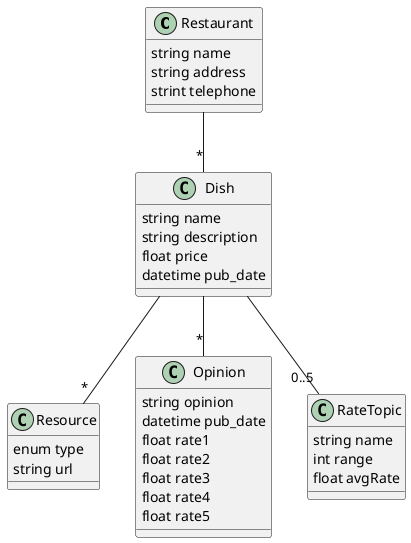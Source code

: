 @startuml

'Class definitions:

class Restaurant{
    string name
    string address
    strint telephone
}

class Dish{
    string name
    string description
    float price
    datetime pub_date

}

class Resource{
    enum type
    string url
}

class Opinion {
    string opinion
    datetime pub_date
    float rate1
    float rate2
    float rate3
    float rate4
    float rate5
}

class RateTopic{
    string name
    int range
    float avgRate
}
'Relations:∫

Restaurant -- "*" Dish
Dish -- "*" Resource
Dish -- "*" Opinion
Dish -- "0..5" RateTopic

@enduml